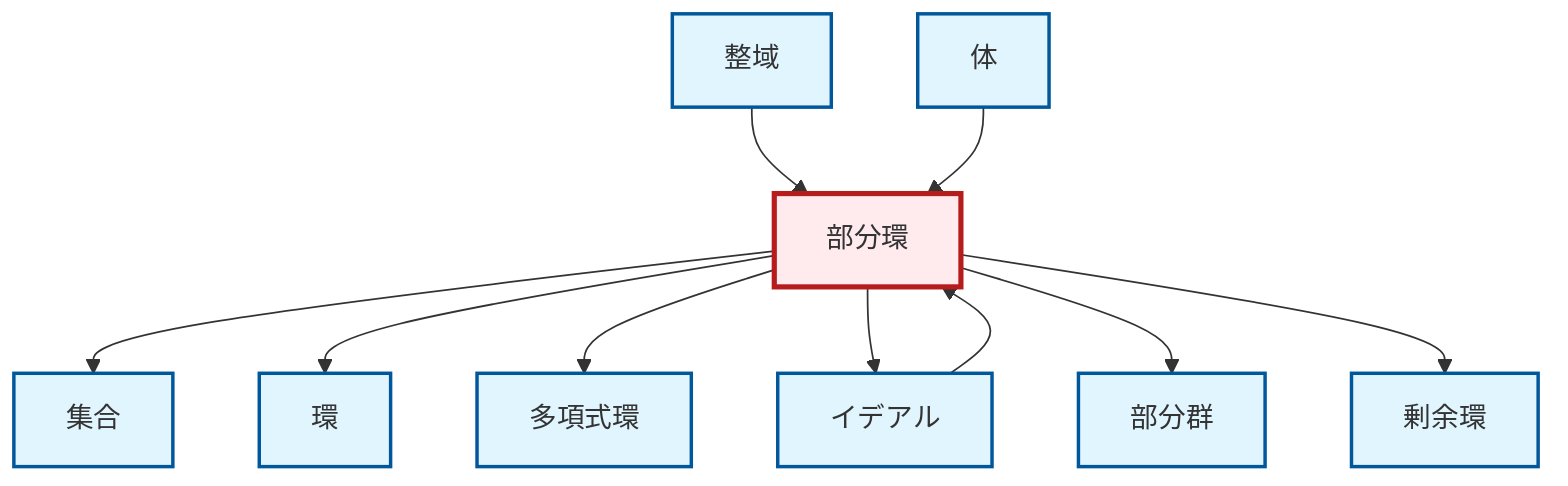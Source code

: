 graph TD
    classDef definition fill:#e1f5fe,stroke:#01579b,stroke-width:2px
    classDef theorem fill:#f3e5f5,stroke:#4a148c,stroke-width:2px
    classDef axiom fill:#fff3e0,stroke:#e65100,stroke-width:2px
    classDef example fill:#e8f5e9,stroke:#1b5e20,stroke-width:2px
    classDef current fill:#ffebee,stroke:#b71c1c,stroke-width:3px
    def-integral-domain["整域"]:::definition
    def-ring["環"]:::definition
    def-subring["部分環"]:::definition
    def-field["体"]:::definition
    def-set["集合"]:::definition
    def-ideal["イデアル"]:::definition
    def-quotient-ring["剰余環"]:::definition
    def-subgroup["部分群"]:::definition
    def-polynomial-ring["多項式環"]:::definition
    def-subring --> def-set
    def-subring --> def-ring
    def-subring --> def-polynomial-ring
    def-subring --> def-ideal
    def-ideal --> def-subring
    def-integral-domain --> def-subring
    def-field --> def-subring
    def-subring --> def-subgroup
    def-subring --> def-quotient-ring
    class def-subring current